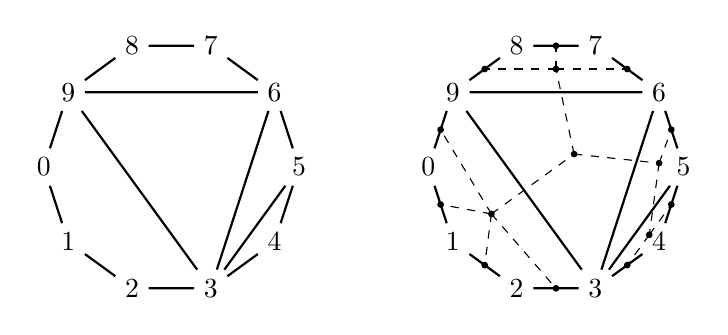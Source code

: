 \begin{tikzpicture}[main/.style = {draw, circle}, scale=0.5] 
%% vertex labels
\node (0) at (-0.24, 3.08) {0};
\node (1) at (0.38, 1.18) {1};
\node (2) at (2, 0) {2};
\node (3) at (4, 0) {3};
\node (4) at (5.62, 1.18) {4};
\node (5) at (6.24, 3.08) {5};
\node (6) at (5.62, 4.98) {6};
\node (7) at (4, 6.16) {7};
\node (8) at (2, 6.16) {8};
\node (9) at (0.38, 4.98) {9};

%%% edges
\draw[thick] (0) -- (1) -- (2) -- (3) -- (4) -- (5) -- (6) -- (7) -- (8) -- (9) -- (0);
\draw[thick] (3) -- (6) -- (9) -- (3) -- (5);

\end{tikzpicture}
\hspace{1cm}
\begin{tikzpicture}[main/.style = {draw, circle}, scale=0.5] 

%% vertex labels
\node (0) at (-0.24, 3.08) {0};
\node (1) at (0.38, 1.18) {1};
\node (2) at (2, 0) {2};
\node (3) at (4, 0) {3};
\node (4) at (5.62, 1.18) {4};
\node (5) at (6.24, 3.08) {5};
\node (6) at (5.62, 4.98) {6};
\node (7) at (4, 6.16) {7};
\node (8) at (2, 6.16) {8};
\node (9) at (0.38, 4.98) {9};

\draw[fill=black] (1.36, 1.89) circle (2pt);
\draw[fill=black] (3, 5.57) circle (2pt);
\draw[fill=black] (5.37, 1.36) circle (2pt);
\draw[fill=black] (5.62, 3.18) circle (2pt);
\draw[fill=black] (3.46, 3.41) circle (2pt);

\draw[fill=black] (1.19, 0.59) circle (2pt);
\draw[fill=black] (3, 0) circle (2pt);
\draw[fill=black] (0.07, 2.13) circle (2pt);
\draw[fill=black] (0.07, 4.03) circle (2pt);

\draw[fill=black] (1.19, 5.57) circle (2pt);
\draw[fill=black] (3, 6.16) circle (2pt);
\draw[fill=black] (4.81, 5.57) circle (2pt);

\draw[fill=black] (5.93, 4.03) circle (2pt);

\draw[fill=black] (5.93, 2.13) circle (2pt);
\draw[fill=black] (4.81, 0.59) circle (2pt);

%%% edges
\draw[thick] (0) -- (1) -- (2) -- (3) -- (4) -- (5) -- (6) -- (7) -- (8) -- (9) -- (0);
\draw[thick] (3) -- (6) -- (9) -- (3) -- (5);

\draw[dashed] (1.36, 1.89) -- (1.19, 0.59);
\draw[dashed] (1.36, 1.89) -- (3, 0);
\draw[dashed] (1.36, 1.89) -- (0.07, 4.03);
\draw[dashed] (1.36, 1.89) -- (0.07, 2.13);
\draw[dashed] (1.36, 1.89) -- (3.46, 3.41);

\draw[dashed] (3.46, 3.41) -- (5.62, 3.18);
\draw[dashed] (3.46, 3.41) -- (3, 5.57);

\draw[dashed] (3, 5.57) -- (3, 6.16);
\draw[dashed] (3, 5.57) -- (1.19, 5.57);
\draw[dashed] (3, 5.57) -- (4.81, 5.57);

\draw[dashed] (5.62, 3.18) -- (5.37, 1.36);
\draw[dashed] (5.62, 3.18) -- (5.93, 4.03);

\draw[dashed] (5.37, 1.36) -- (5.93, 2.13);
\draw[dashed] (5.37, 1.36) -- (4.81, 0.59);

\end{tikzpicture}